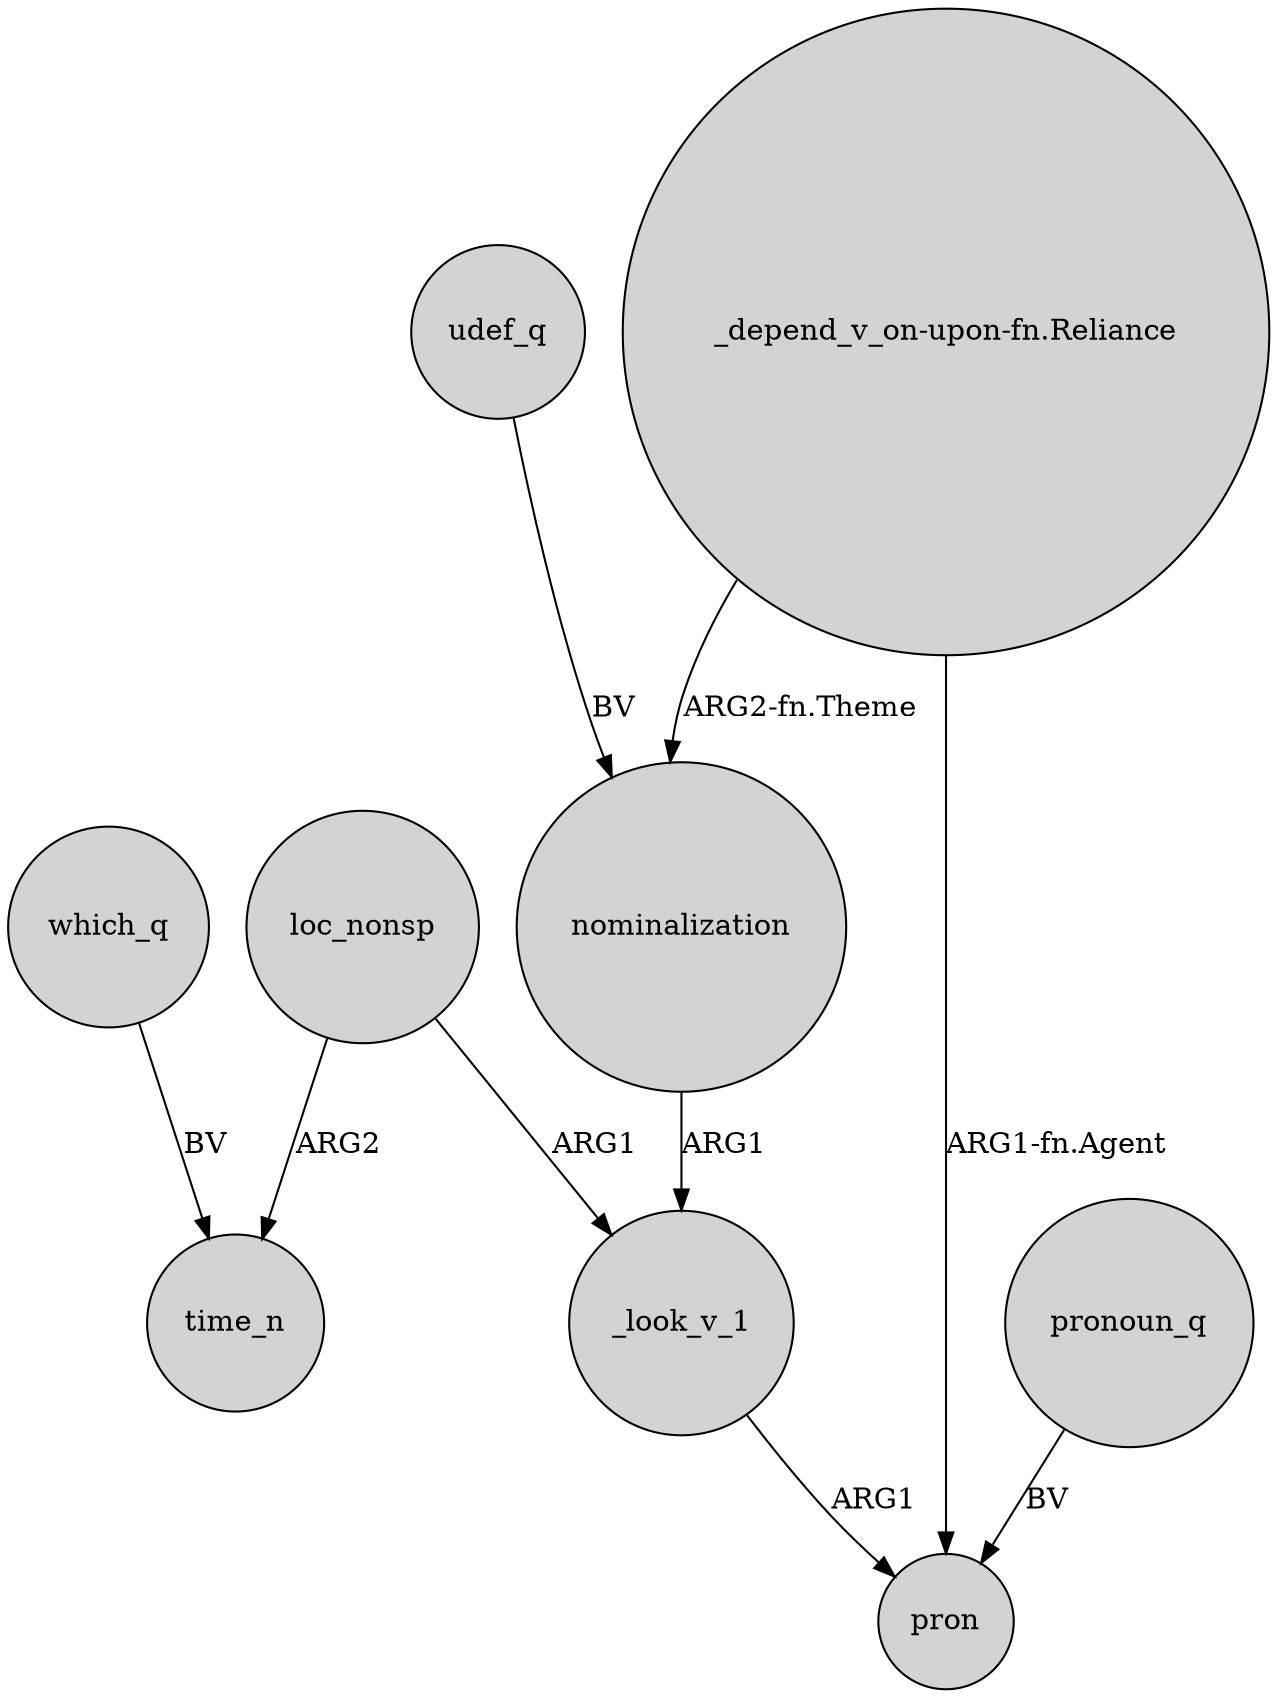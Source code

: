 digraph {
	node [shape=circle style=filled]
	which_q -> time_n [label=BV]
	nominalization -> _look_v_1 [label=ARG1]
	loc_nonsp -> _look_v_1 [label=ARG1]
	"_depend_v_on-upon-fn.Reliance" -> nominalization [label="ARG2-fn.Theme"]
	"_depend_v_on-upon-fn.Reliance" -> pron [label="ARG1-fn.Agent"]
	loc_nonsp -> time_n [label=ARG2]
	_look_v_1 -> pron [label=ARG1]
	udef_q -> nominalization [label=BV]
	pronoun_q -> pron [label=BV]
}
